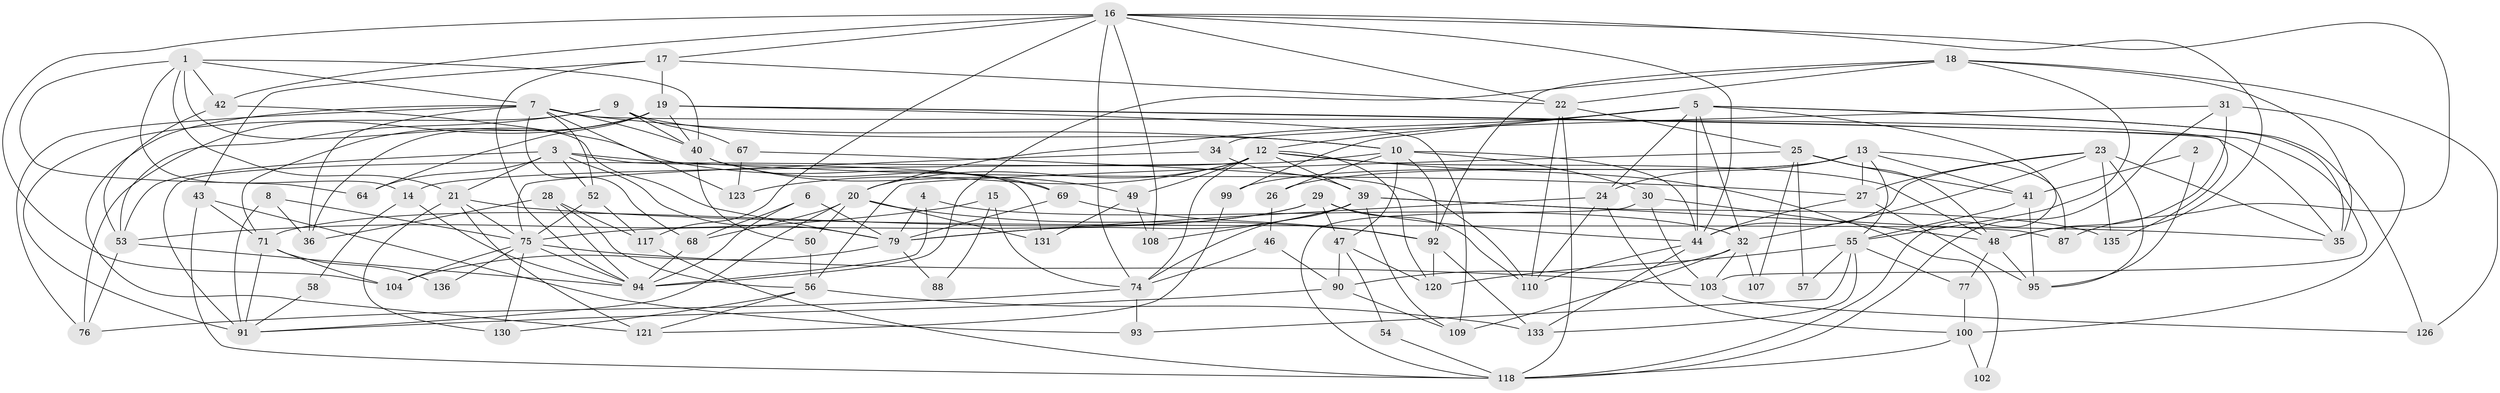 // Generated by graph-tools (version 1.1) at 2025/24/03/03/25 07:24:03]
// undirected, 90 vertices, 223 edges
graph export_dot {
graph [start="1"]
  node [color=gray90,style=filled];
  1 [super="+11"];
  2;
  3 [super="+63"];
  4;
  5 [super="+37"];
  6;
  7 [super="+86"];
  8 [super="+125"];
  9 [super="+45"];
  10 [super="+105"];
  12 [super="+81"];
  13 [super="+62"];
  14 [super="+128"];
  15;
  16 [super="+51"];
  17 [super="+97"];
  18 [super="+114"];
  19 [super="+38"];
  20 [super="+66"];
  21 [super="+70"];
  22 [super="+33"];
  23 [super="+112"];
  24;
  25 [super="+78"];
  26;
  27;
  28 [super="+89"];
  29 [super="+73"];
  30;
  31;
  32 [super="+61"];
  34;
  35;
  36;
  39 [super="+72"];
  40 [super="+60"];
  41 [super="+134"];
  42 [super="+116"];
  43;
  44 [super="+80"];
  46 [super="+83"];
  47 [super="+59"];
  48 [super="+127"];
  49;
  50 [super="+106"];
  52;
  53 [super="+65"];
  54 [super="+119"];
  55 [super="+132"];
  56 [super="+122"];
  57;
  58;
  64;
  67;
  68;
  69;
  71 [super="+84"];
  74 [super="+96"];
  75 [super="+85"];
  76;
  77;
  79 [super="+82"];
  87;
  88;
  90 [super="+98"];
  91 [super="+115"];
  92 [super="+124"];
  93;
  94 [super="+101"];
  95 [super="+113"];
  99;
  100 [super="+111"];
  102;
  103;
  104;
  107;
  108;
  109;
  110;
  117;
  118 [super="+129"];
  120;
  121;
  123;
  126;
  130;
  131;
  133;
  135;
  136;
  1 -- 40;
  1 -- 79;
  1 -- 64;
  1 -- 7;
  1 -- 42;
  1 -- 14;
  1 -- 21;
  2 -- 41;
  2 -- 95;
  3 -- 52;
  3 -- 131;
  3 -- 64;
  3 -- 21;
  3 -- 27;
  3 -- 79;
  3 -- 53;
  4 -- 94 [weight=2];
  4 -- 79;
  4 -- 32;
  5 -- 99;
  5 -- 118;
  5 -- 35;
  5 -- 24;
  5 -- 126;
  5 -- 12;
  5 -- 44;
  5 -- 32;
  5 -- 20;
  6 -- 68;
  6 -- 79;
  6 -- 94;
  7 -- 123;
  7 -- 10;
  7 -- 36;
  7 -- 40;
  7 -- 68;
  7 -- 76;
  7 -- 121;
  7 -- 35;
  7 -- 52;
  8 -- 36;
  8 -- 91;
  8 -- 75;
  9 -- 40;
  9 -- 67;
  9 -- 53;
  9 -- 10;
  9 -- 91;
  10 -- 26;
  10 -- 14;
  10 -- 92;
  10 -- 30;
  10 -- 47;
  10 -- 44;
  12 -- 120;
  12 -- 102;
  12 -- 123;
  12 -- 48;
  12 -- 49;
  12 -- 39;
  12 -- 74;
  12 -- 91 [weight=2];
  12 -- 20;
  13 -- 24;
  13 -- 87;
  13 -- 99;
  13 -- 55;
  13 -- 26;
  13 -- 27;
  13 -- 41;
  14 -- 94;
  14 -- 58;
  15 -- 74;
  15 -- 53;
  15 -- 88;
  16 -- 108;
  16 -- 42;
  16 -- 104;
  16 -- 117;
  16 -- 48;
  16 -- 74;
  16 -- 44;
  16 -- 87;
  16 -- 22;
  16 -- 17;
  17 -- 43;
  17 -- 19;
  17 -- 22;
  17 -- 94;
  18 -- 35;
  18 -- 22;
  18 -- 55;
  18 -- 126;
  18 -- 94;
  18 -- 92;
  19 -- 40;
  19 -- 135;
  19 -- 64;
  19 -- 76;
  19 -- 36;
  19 -- 103;
  19 -- 71;
  19 -- 109;
  20 -- 92;
  20 -- 50;
  20 -- 131;
  20 -- 68;
  20 -- 91;
  21 -- 121;
  21 -- 75;
  21 -- 130;
  21 -- 35;
  22 -- 118;
  22 -- 25;
  22 -- 110;
  23 -- 44;
  23 -- 95;
  23 -- 32;
  23 -- 35;
  23 -- 135;
  23 -- 27;
  24 -- 100;
  24 -- 110;
  24 -- 79;
  25 -- 48;
  25 -- 57;
  25 -- 107;
  25 -- 56;
  25 -- 41;
  26 -- 46;
  27 -- 44;
  27 -- 95;
  28 -- 117;
  28 -- 94;
  28 -- 56;
  28 -- 36;
  29 -- 44;
  29 -- 75;
  29 -- 110;
  29 -- 47;
  29 -- 71;
  30 -- 48;
  30 -- 118;
  30 -- 103;
  31 -- 100;
  31 -- 48;
  31 -- 34;
  31 -- 118;
  32 -- 90;
  32 -- 103;
  32 -- 107;
  32 -- 109;
  34 -- 39;
  34 -- 75;
  39 -- 87;
  39 -- 135;
  39 -- 108;
  39 -- 109;
  39 -- 74;
  39 -- 79;
  40 -- 69;
  40 -- 49;
  40 -- 50;
  41 -- 95;
  41 -- 55;
  42 -- 69;
  42 -- 53;
  43 -- 93;
  43 -- 118;
  43 -- 71;
  44 -- 110;
  44 -- 133;
  46 -- 90;
  46 -- 74;
  47 -- 120;
  47 -- 90;
  47 -- 54;
  48 -- 77;
  48 -- 95;
  49 -- 131;
  49 -- 108;
  50 -- 56;
  52 -- 117;
  52 -- 75;
  53 -- 94;
  53 -- 76;
  54 -- 118;
  55 -- 77;
  55 -- 120;
  55 -- 133;
  55 -- 57;
  55 -- 93;
  56 -- 130;
  56 -- 133;
  56 -- 121;
  58 -- 91;
  67 -- 110;
  67 -- 123;
  68 -- 94;
  69 -- 92;
  69 -- 79;
  71 -- 104;
  71 -- 91;
  71 -- 136;
  74 -- 76;
  74 -- 93;
  75 -- 130;
  75 -- 136;
  75 -- 103;
  75 -- 104;
  75 -- 94;
  77 -- 100;
  79 -- 88;
  79 -- 104;
  90 -- 109;
  90 -- 91;
  92 -- 120;
  92 -- 133;
  99 -- 121;
  100 -- 118;
  100 -- 102;
  103 -- 126;
  117 -- 118;
}
